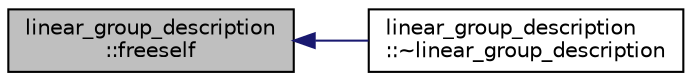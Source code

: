digraph "linear_group_description::freeself"
{
  edge [fontname="Helvetica",fontsize="10",labelfontname="Helvetica",labelfontsize="10"];
  node [fontname="Helvetica",fontsize="10",shape=record];
  rankdir="LR";
  Node9 [label="linear_group_description\l::freeself",height=0.2,width=0.4,color="black", fillcolor="grey75", style="filled", fontcolor="black"];
  Node9 -> Node10 [dir="back",color="midnightblue",fontsize="10",style="solid",fontname="Helvetica"];
  Node10 [label="linear_group_description\l::~linear_group_description",height=0.2,width=0.4,color="black", fillcolor="white", style="filled",URL="$d9/dca/classlinear__group__description.html#aabf4f990e803e2db35485b2c2212319f"];
}

